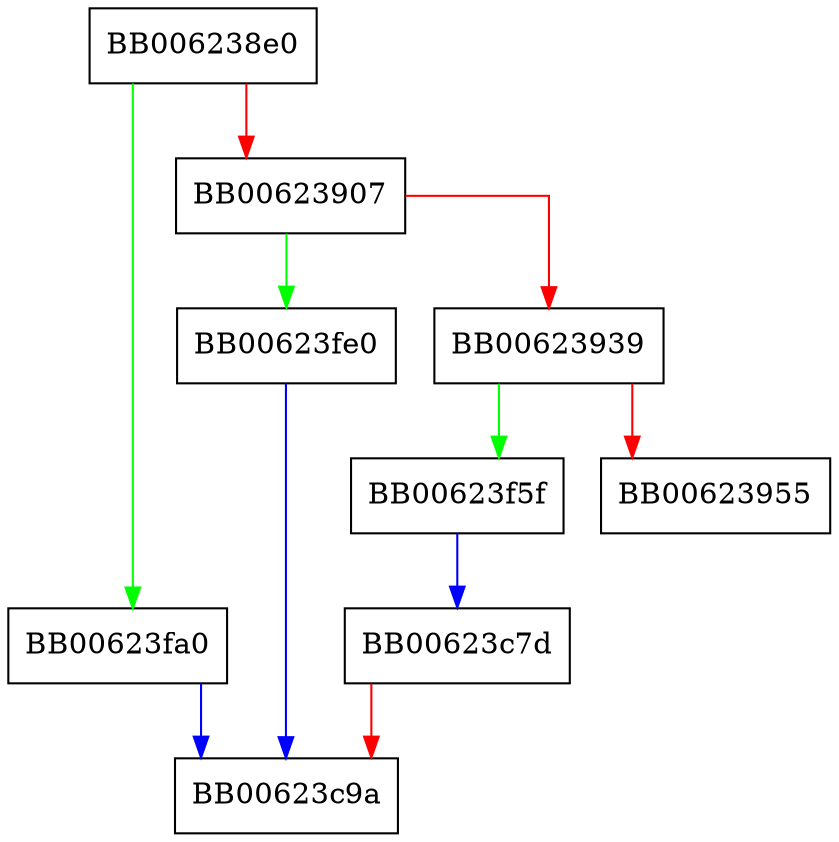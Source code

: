 digraph PKCS7_dataInit {
  node [shape="box"];
  graph [splines=ortho];
  BB006238e0 -> BB00623fa0 [color="green"];
  BB006238e0 -> BB00623907 [color="red"];
  BB00623907 -> BB00623fe0 [color="green"];
  BB00623907 -> BB00623939 [color="red"];
  BB00623939 -> BB00623f5f [color="green"];
  BB00623939 -> BB00623955 [color="red"];
  BB00623c7d -> BB00623c9a [color="red"];
  BB00623f5f -> BB00623c7d [color="blue"];
  BB00623fa0 -> BB00623c9a [color="blue"];
  BB00623fe0 -> BB00623c9a [color="blue"];
}